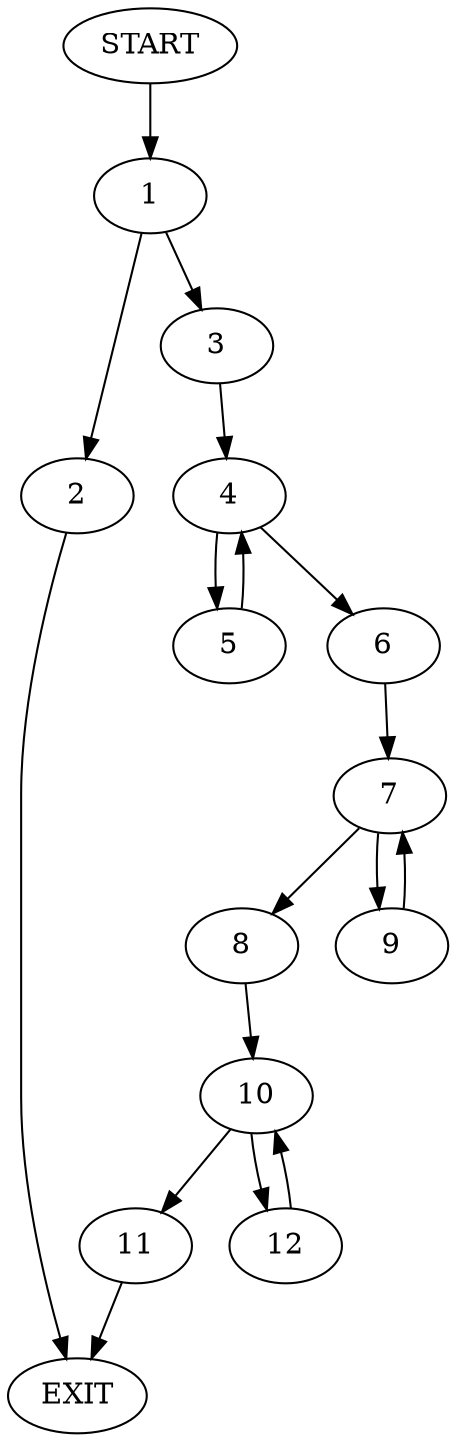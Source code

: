 digraph {
0 [label="START"]
13 [label="EXIT"]
0 -> 1
1 -> 2
1 -> 3
2 -> 13
3 -> 4
4 -> 5
4 -> 6
5 -> 4
6 -> 7
7 -> 8
7 -> 9
8 -> 10
9 -> 7
10 -> 11
10 -> 12
11 -> 13
12 -> 10
}
